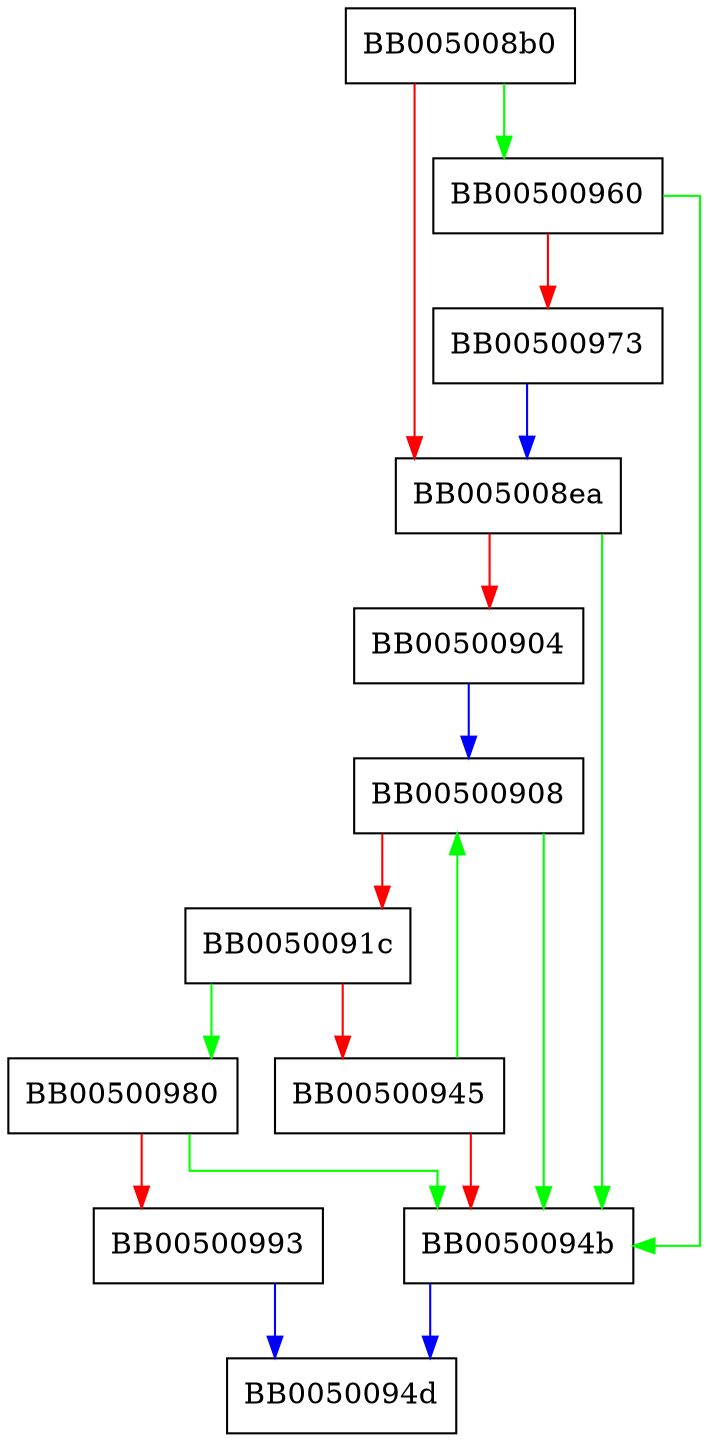 digraph ossl_quic_lcidm_generate {
  node [shape="box"];
  graph [splines=ortho];
  BB005008b0 -> BB00500960 [color="green"];
  BB005008b0 -> BB005008ea [color="red"];
  BB005008ea -> BB0050094b [color="green"];
  BB005008ea -> BB00500904 [color="red"];
  BB00500904 -> BB00500908 [color="blue"];
  BB00500908 -> BB0050094b [color="green"];
  BB00500908 -> BB0050091c [color="red"];
  BB0050091c -> BB00500980 [color="green"];
  BB0050091c -> BB00500945 [color="red"];
  BB00500945 -> BB00500908 [color="green"];
  BB00500945 -> BB0050094b [color="red"];
  BB0050094b -> BB0050094d [color="blue"];
  BB00500960 -> BB0050094b [color="green"];
  BB00500960 -> BB00500973 [color="red"];
  BB00500973 -> BB005008ea [color="blue"];
  BB00500980 -> BB0050094b [color="green"];
  BB00500980 -> BB00500993 [color="red"];
  BB00500993 -> BB0050094d [color="blue"];
}